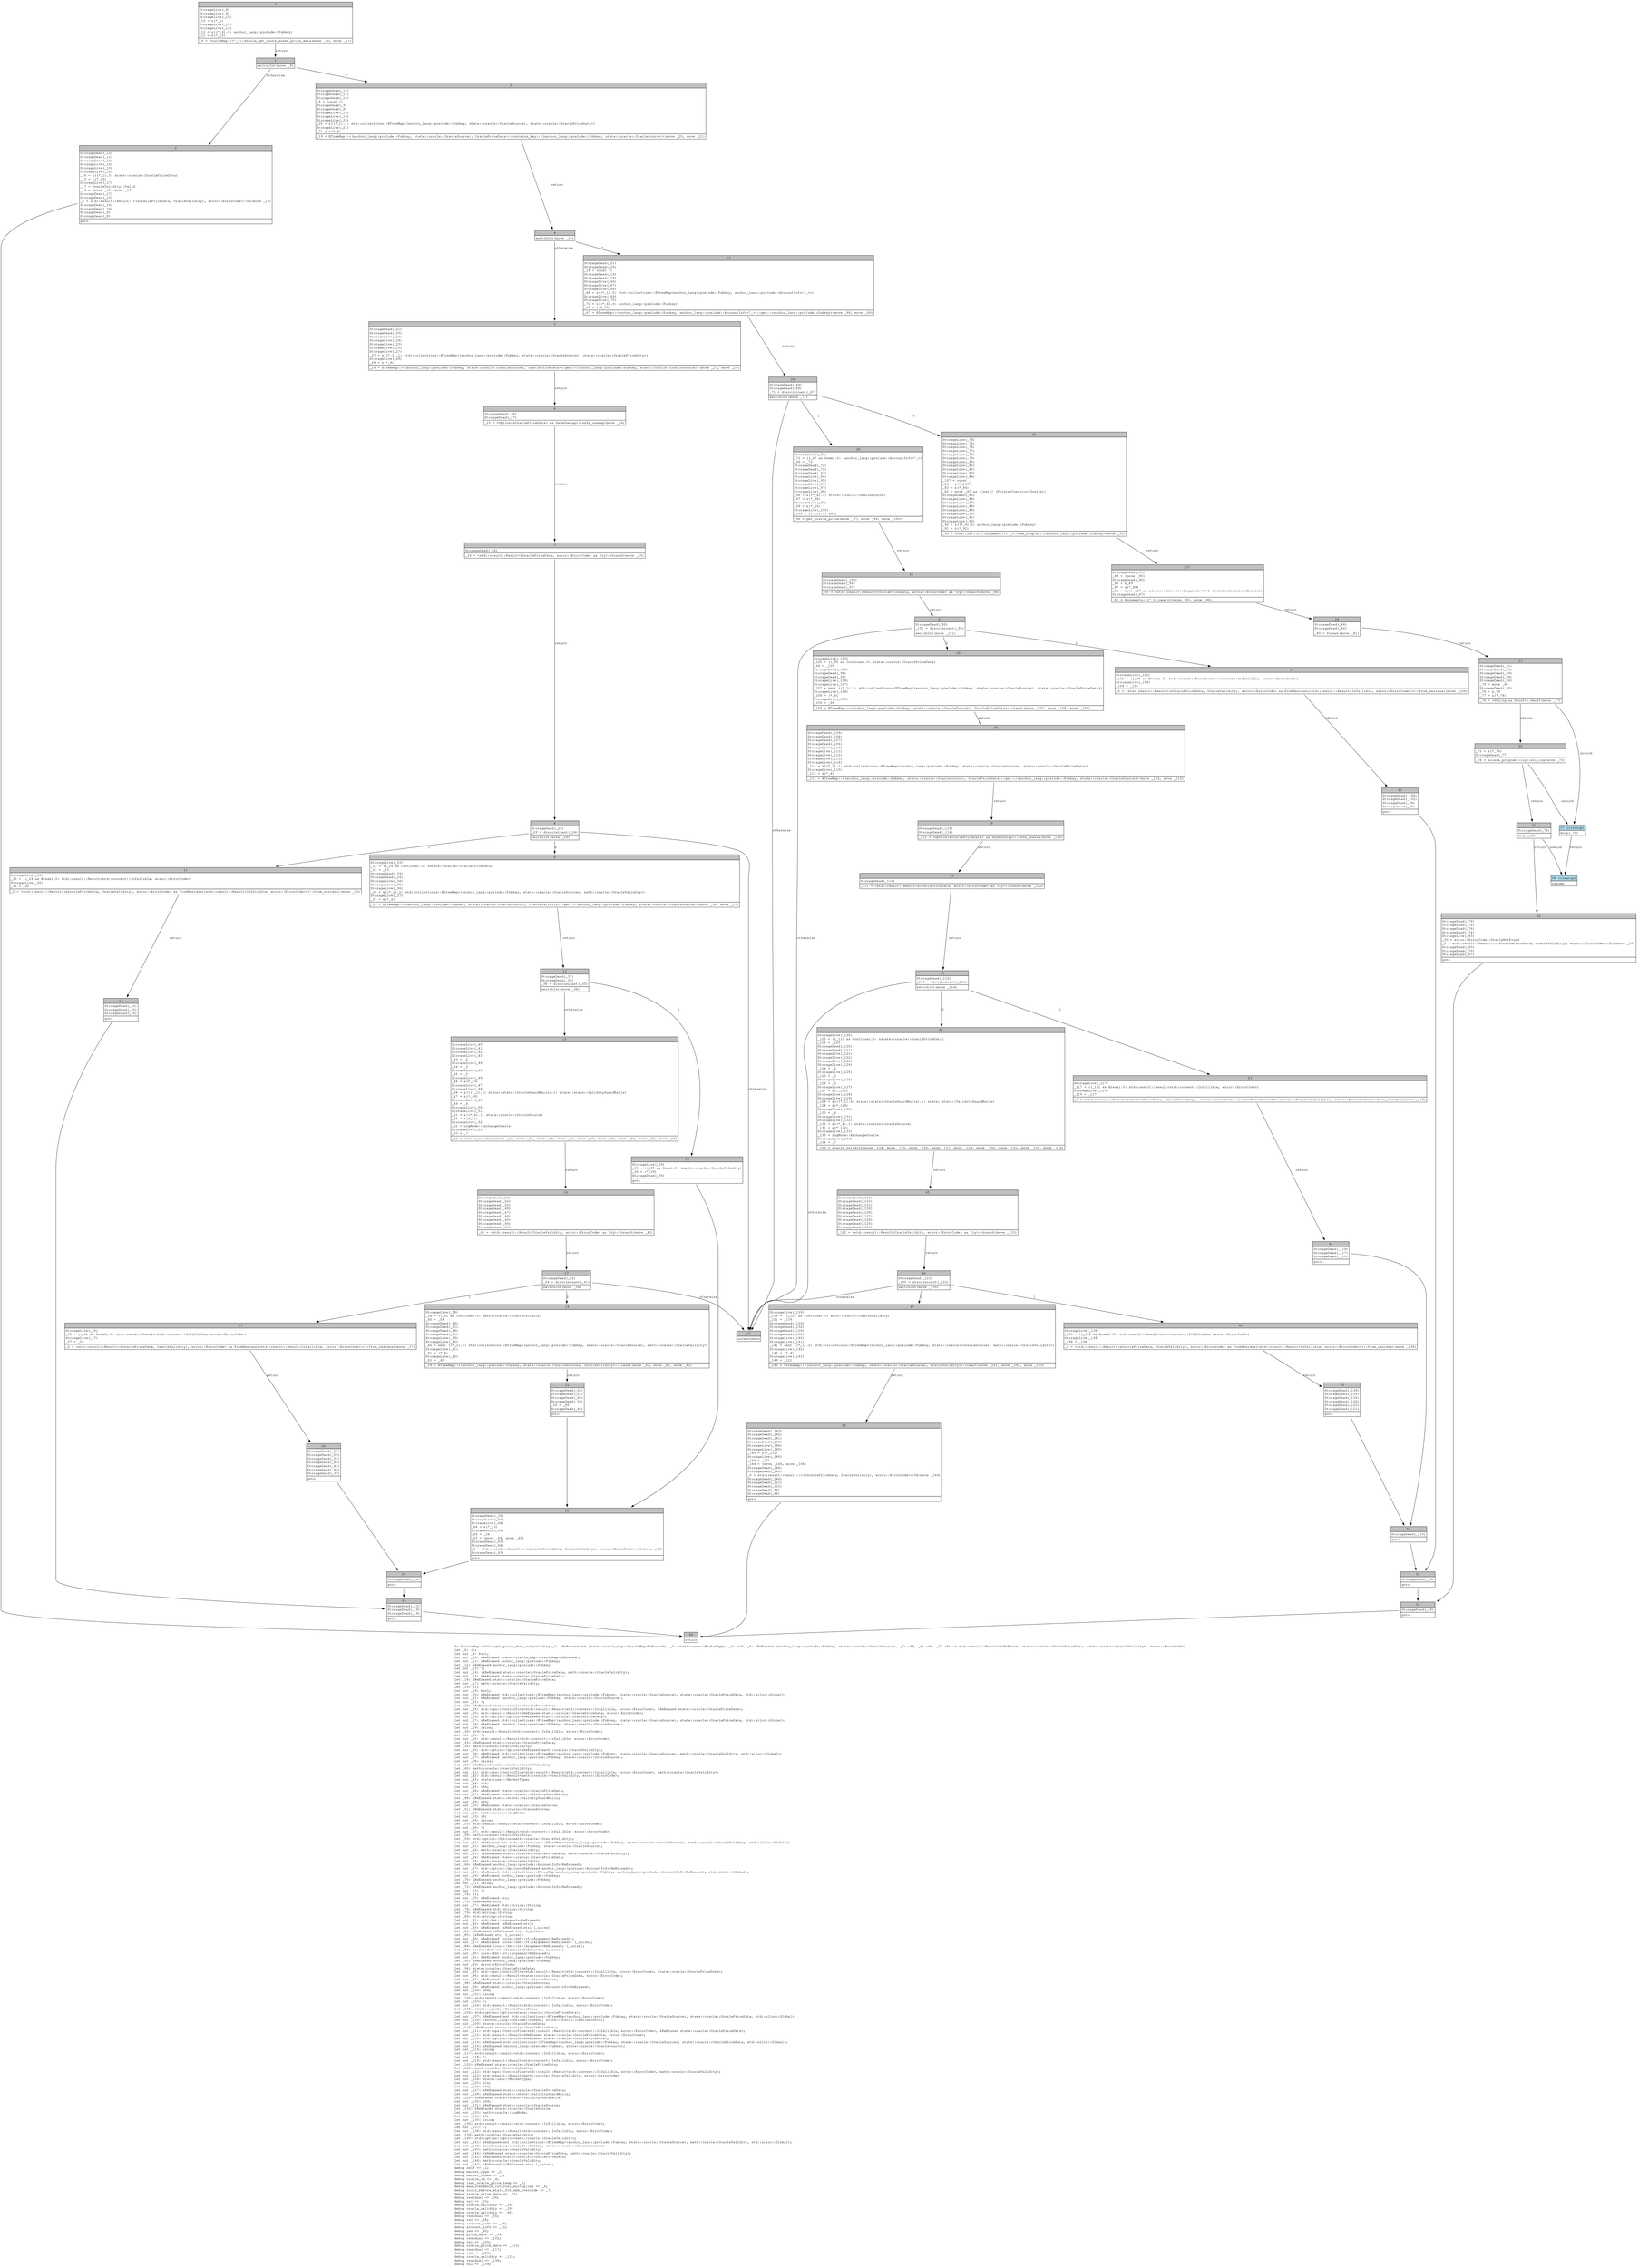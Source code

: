 digraph Mir_0_3599 {
    graph [fontname="Courier, monospace"];
    node [fontname="Courier, monospace"];
    edge [fontname="Courier, monospace"];
    label=<fn OracleMap::&lt;'a&gt;::get_price_data_and_validity(_1: &amp;ReErased mut state::oracle_map::OracleMap&lt;ReErased&gt;, _2: state::user::MarketType, _3: u16, _4: &amp;ReErased (anchor_lang::prelude::Pubkey, state::oracle::OracleSource), _5: i64, _6: u64, _7: i8) -&gt; std::result::Result&lt;(&amp;ReErased state::oracle::OraclePriceData, math::oracle::OracleValidity), error::ErrorCode&gt;<br align="left"/>let _8: ();<br align="left"/>let mut _9: bool;<br align="left"/>let mut _10: &amp;ReErased state::oracle_map::OracleMap&lt;ReErased&gt;;<br align="left"/>let mut _11: &amp;ReErased anchor_lang::prelude::Pubkey;<br align="left"/>let _12: &amp;ReErased anchor_lang::prelude::Pubkey;<br align="left"/>let mut _13: !;<br align="left"/>let mut _14: (&amp;ReErased state::oracle::OraclePriceData, math::oracle::OracleValidity);<br align="left"/>let mut _15: &amp;ReErased state::oracle::OraclePriceData;<br align="left"/>let _16: &amp;ReErased state::oracle::OraclePriceData;<br align="left"/>let mut _17: math::oracle::OracleValidity;<br align="left"/>let _18: ();<br align="left"/>let mut _19: bool;<br align="left"/>let mut _20: &amp;ReErased std::collections::BTreeMap&lt;(anchor_lang::prelude::Pubkey, state::oracle::OracleSource), state::oracle::OraclePriceData, std::alloc::Global&gt;;<br align="left"/>let mut _21: &amp;ReErased (anchor_lang::prelude::Pubkey, state::oracle::OracleSource);<br align="left"/>let mut _22: !;<br align="left"/>let _23: &amp;ReErased state::oracle::OraclePriceData;<br align="left"/>let mut _24: std::ops::ControlFlow&lt;std::result::Result&lt;std::convert::Infallible, error::ErrorCode&gt;, &amp;ReErased state::oracle::OraclePriceData&gt;;<br align="left"/>let mut _25: std::result::Result&lt;&amp;ReErased state::oracle::OraclePriceData, error::ErrorCode&gt;;<br align="left"/>let mut _26: std::option::Option&lt;&amp;ReErased state::oracle::OraclePriceData&gt;;<br align="left"/>let mut _27: &amp;ReErased std::collections::BTreeMap&lt;(anchor_lang::prelude::Pubkey, state::oracle::OracleSource), state::oracle::OraclePriceData, std::alloc::Global&gt;;<br align="left"/>let mut _28: &amp;ReErased (anchor_lang::prelude::Pubkey, state::oracle::OracleSource);<br align="left"/>let mut _29: isize;<br align="left"/>let _30: std::result::Result&lt;std::convert::Infallible, error::ErrorCode&gt;;<br align="left"/>let mut _31: !;<br align="left"/>let mut _32: std::result::Result&lt;std::convert::Infallible, error::ErrorCode&gt;;<br align="left"/>let _33: &amp;ReErased state::oracle::OraclePriceData;<br align="left"/>let _34: math::oracle::OracleValidity;<br align="left"/>let mut _35: std::option::Option&lt;&amp;ReErased math::oracle::OracleValidity&gt;;<br align="left"/>let mut _36: &amp;ReErased std::collections::BTreeMap&lt;(anchor_lang::prelude::Pubkey, state::oracle::OracleSource), math::oracle::OracleValidity, std::alloc::Global&gt;;<br align="left"/>let mut _37: &amp;ReErased (anchor_lang::prelude::Pubkey, state::oracle::OracleSource);<br align="left"/>let mut _38: isize;<br align="left"/>let _39: &amp;ReErased math::oracle::OracleValidity;<br align="left"/>let _40: math::oracle::OracleValidity;<br align="left"/>let mut _41: std::ops::ControlFlow&lt;std::result::Result&lt;std::convert::Infallible, error::ErrorCode&gt;, math::oracle::OracleValidity&gt;;<br align="left"/>let mut _42: std::result::Result&lt;math::oracle::OracleValidity, error::ErrorCode&gt;;<br align="left"/>let mut _43: state::user::MarketType;<br align="left"/>let mut _44: u16;<br align="left"/>let mut _45: i64;<br align="left"/>let mut _46: &amp;ReErased state::oracle::OraclePriceData;<br align="left"/>let mut _47: &amp;ReErased state::state::ValidityGuardRails;<br align="left"/>let _48: &amp;ReErased state::state::ValidityGuardRails;<br align="left"/>let mut _49: u64;<br align="left"/>let mut _50: &amp;ReErased state::oracle::OracleSource;<br align="left"/>let _51: &amp;ReErased state::oracle::OracleSource;<br align="left"/>let mut _52: math::oracle::LogMode;<br align="left"/>let mut _53: i8;<br align="left"/>let mut _54: isize;<br align="left"/>let _55: std::result::Result&lt;std::convert::Infallible, error::ErrorCode&gt;;<br align="left"/>let mut _56: !;<br align="left"/>let mut _57: std::result::Result&lt;std::convert::Infallible, error::ErrorCode&gt;;<br align="left"/>let _58: math::oracle::OracleValidity;<br align="left"/>let _59: std::option::Option&lt;math::oracle::OracleValidity&gt;;<br align="left"/>let mut _60: &amp;ReErased mut std::collections::BTreeMap&lt;(anchor_lang::prelude::Pubkey, state::oracle::OracleSource), math::oracle::OracleValidity, std::alloc::Global&gt;;<br align="left"/>let mut _61: (anchor_lang::prelude::Pubkey, state::oracle::OracleSource);<br align="left"/>let mut _62: math::oracle::OracleValidity;<br align="left"/>let mut _63: (&amp;ReErased state::oracle::OraclePriceData, math::oracle::OracleValidity);<br align="left"/>let mut _64: &amp;ReErased state::oracle::OraclePriceData;<br align="left"/>let mut _65: math::oracle::OracleValidity;<br align="left"/>let _66: &amp;ReErased anchor_lang::prelude::AccountInfo&lt;ReErased&gt;;<br align="left"/>let mut _67: std::option::Option&lt;&amp;ReErased anchor_lang::prelude::AccountInfo&lt;ReErased&gt;&gt;;<br align="left"/>let mut _68: &amp;ReErased std::collections::BTreeMap&lt;anchor_lang::prelude::Pubkey, anchor_lang::prelude::AccountInfo&lt;ReErased&gt;, std::alloc::Global&gt;;<br align="left"/>let mut _69: &amp;ReErased anchor_lang::prelude::Pubkey;<br align="left"/>let _70: &amp;ReErased anchor_lang::prelude::Pubkey;<br align="left"/>let mut _71: isize;<br align="left"/>let _72: &amp;ReErased anchor_lang::prelude::AccountInfo&lt;ReErased&gt;;<br align="left"/>let mut _73: !;<br align="left"/>let _74: ();<br align="left"/>let mut _75: &amp;ReErased str;<br align="left"/>let _76: &amp;ReErased str;<br align="left"/>let mut _77: &amp;ReErased std::string::String;<br align="left"/>let _78: &amp;ReErased std::string::String;<br align="left"/>let _79: std::string::String;<br align="left"/>let _80: std::string::String;<br align="left"/>let mut _81: std::fmt::Arguments&lt;ReErased&gt;;<br align="left"/>let mut _82: &amp;ReErased [&amp;ReErased str];<br align="left"/>let mut _83: &amp;ReErased [&amp;ReErased str; 1_usize];<br align="left"/>let _84: &amp;ReErased [&amp;ReErased str; 1_usize];<br align="left"/>let _85: [&amp;ReErased str; 1_usize];<br align="left"/>let mut _86: &amp;ReErased [core::fmt::rt::Argument&lt;ReErased&gt;];<br align="left"/>let mut _87: &amp;ReErased [core::fmt::rt::Argument&lt;ReErased&gt;; 1_usize];<br align="left"/>let _88: &amp;ReErased [core::fmt::rt::Argument&lt;ReErased&gt;; 1_usize];<br align="left"/>let _89: [core::fmt::rt::Argument&lt;ReErased&gt;; 1_usize];<br align="left"/>let mut _90: core::fmt::rt::Argument&lt;ReErased&gt;;<br align="left"/>let mut _91: &amp;ReErased anchor_lang::prelude::Pubkey;<br align="left"/>let _92: &amp;ReErased anchor_lang::prelude::Pubkey;<br align="left"/>let mut _93: error::ErrorCode;<br align="left"/>let _94: state::oracle::OraclePriceData;<br align="left"/>let mut _95: std::ops::ControlFlow&lt;std::result::Result&lt;std::convert::Infallible, error::ErrorCode&gt;, state::oracle::OraclePriceData&gt;;<br align="left"/>let mut _96: std::result::Result&lt;state::oracle::OraclePriceData, error::ErrorCode&gt;;<br align="left"/>let mut _97: &amp;ReErased state::oracle::OracleSource;<br align="left"/>let _98: &amp;ReErased state::oracle::OracleSource;<br align="left"/>let mut _99: &amp;ReErased anchor_lang::prelude::AccountInfo&lt;ReErased&gt;;<br align="left"/>let mut _100: u64;<br align="left"/>let mut _101: isize;<br align="left"/>let _102: std::result::Result&lt;std::convert::Infallible, error::ErrorCode&gt;;<br align="left"/>let mut _103: !;<br align="left"/>let mut _104: std::result::Result&lt;std::convert::Infallible, error::ErrorCode&gt;;<br align="left"/>let _105: state::oracle::OraclePriceData;<br align="left"/>let _106: std::option::Option&lt;state::oracle::OraclePriceData&gt;;<br align="left"/>let mut _107: &amp;ReErased mut std::collections::BTreeMap&lt;(anchor_lang::prelude::Pubkey, state::oracle::OracleSource), state::oracle::OraclePriceData, std::alloc::Global&gt;;<br align="left"/>let mut _108: (anchor_lang::prelude::Pubkey, state::oracle::OracleSource);<br align="left"/>let mut _109: state::oracle::OraclePriceData;<br align="left"/>let _110: &amp;ReErased state::oracle::OraclePriceData;<br align="left"/>let mut _111: std::ops::ControlFlow&lt;std::result::Result&lt;std::convert::Infallible, error::ErrorCode&gt;, &amp;ReErased state::oracle::OraclePriceData&gt;;<br align="left"/>let mut _112: std::result::Result&lt;&amp;ReErased state::oracle::OraclePriceData, error::ErrorCode&gt;;<br align="left"/>let mut _113: std::option::Option&lt;&amp;ReErased state::oracle::OraclePriceData&gt;;<br align="left"/>let mut _114: &amp;ReErased std::collections::BTreeMap&lt;(anchor_lang::prelude::Pubkey, state::oracle::OracleSource), state::oracle::OraclePriceData, std::alloc::Global&gt;;<br align="left"/>let mut _115: &amp;ReErased (anchor_lang::prelude::Pubkey, state::oracle::OracleSource);<br align="left"/>let mut _116: isize;<br align="left"/>let _117: std::result::Result&lt;std::convert::Infallible, error::ErrorCode&gt;;<br align="left"/>let mut _118: !;<br align="left"/>let mut _119: std::result::Result&lt;std::convert::Infallible, error::ErrorCode&gt;;<br align="left"/>let _120: &amp;ReErased state::oracle::OraclePriceData;<br align="left"/>let _121: math::oracle::OracleValidity;<br align="left"/>let mut _122: std::ops::ControlFlow&lt;std::result::Result&lt;std::convert::Infallible, error::ErrorCode&gt;, math::oracle::OracleValidity&gt;;<br align="left"/>let mut _123: std::result::Result&lt;math::oracle::OracleValidity, error::ErrorCode&gt;;<br align="left"/>let mut _124: state::user::MarketType;<br align="left"/>let mut _125: u16;<br align="left"/>let mut _126: i64;<br align="left"/>let mut _127: &amp;ReErased state::oracle::OraclePriceData;<br align="left"/>let mut _128: &amp;ReErased state::state::ValidityGuardRails;<br align="left"/>let _129: &amp;ReErased state::state::ValidityGuardRails;<br align="left"/>let mut _130: u64;<br align="left"/>let mut _131: &amp;ReErased state::oracle::OracleSource;<br align="left"/>let _132: &amp;ReErased state::oracle::OracleSource;<br align="left"/>let mut _133: math::oracle::LogMode;<br align="left"/>let mut _134: i8;<br align="left"/>let mut _135: isize;<br align="left"/>let _136: std::result::Result&lt;std::convert::Infallible, error::ErrorCode&gt;;<br align="left"/>let mut _137: !;<br align="left"/>let mut _138: std::result::Result&lt;std::convert::Infallible, error::ErrorCode&gt;;<br align="left"/>let _139: math::oracle::OracleValidity;<br align="left"/>let _140: std::option::Option&lt;math::oracle::OracleValidity&gt;;<br align="left"/>let mut _141: &amp;ReErased mut std::collections::BTreeMap&lt;(anchor_lang::prelude::Pubkey, state::oracle::OracleSource), math::oracle::OracleValidity, std::alloc::Global&gt;;<br align="left"/>let mut _142: (anchor_lang::prelude::Pubkey, state::oracle::OracleSource);<br align="left"/>let mut _143: math::oracle::OracleValidity;<br align="left"/>let mut _144: (&amp;ReErased state::oracle::OraclePriceData, math::oracle::OracleValidity);<br align="left"/>let mut _145: &amp;ReErased state::oracle::OraclePriceData;<br align="left"/>let mut _146: math::oracle::OracleValidity;<br align="left"/>let mut _147: &amp;ReErased [&amp;ReErased str; 1_usize];<br align="left"/>debug self =&gt; _1;<br align="left"/>debug market_type =&gt; _2;<br align="left"/>debug market_index =&gt; _3;<br align="left"/>debug oracle_id =&gt; _4;<br align="left"/>debug last_oracle_price_twap =&gt; _5;<br align="left"/>debug max_confidence_interval_multiplier =&gt; _6;<br align="left"/>debug slots_before_stale_for_amm_override =&gt; _7;<br align="left"/>debug oracle_price_data =&gt; _23;<br align="left"/>debug residual =&gt; _30;<br align="left"/>debug val =&gt; _33;<br align="left"/>debug oracle_validity =&gt; _34;<br align="left"/>debug oracle_validity =&gt; _39;<br align="left"/>debug oracle_validity =&gt; _40;<br align="left"/>debug residual =&gt; _55;<br align="left"/>debug val =&gt; _58;<br align="left"/>debug account_info =&gt; _66;<br align="left"/>debug account_info =&gt; _72;<br align="left"/>debug res =&gt; _80;<br align="left"/>debug price_data =&gt; _94;<br align="left"/>debug residual =&gt; _102;<br align="left"/>debug val =&gt; _105;<br align="left"/>debug oracle_price_data =&gt; _110;<br align="left"/>debug residual =&gt; _117;<br align="left"/>debug val =&gt; _120;<br align="left"/>debug oracle_validity =&gt; _121;<br align="left"/>debug residual =&gt; _136;<br align="left"/>debug val =&gt; _139;<br align="left"/>>;
    bb0__0_3599 [shape="none", label=<<table border="0" cellborder="1" cellspacing="0"><tr><td bgcolor="gray" align="center" colspan="1">0</td></tr><tr><td align="left" balign="left">StorageLive(_8)<br/>StorageLive(_9)<br/>StorageLive(_10)<br/>_10 = &amp;(*_1)<br/>StorageLive(_11)<br/>StorageLive(_12)<br/>_12 = &amp;((*_4).0: anchor_lang::prelude::Pubkey)<br/>_11 = &amp;(*_12)<br/></td></tr><tr><td align="left">_9 = OracleMap::&lt;'_&gt;::should_get_quote_asset_price_data(move _10, move _11)</td></tr></table>>];
    bb1__0_3599 [shape="none", label=<<table border="0" cellborder="1" cellspacing="0"><tr><td bgcolor="gray" align="center" colspan="1">1</td></tr><tr><td align="left">switchInt(move _9)</td></tr></table>>];
    bb2__0_3599 [shape="none", label=<<table border="0" cellborder="1" cellspacing="0"><tr><td bgcolor="gray" align="center" colspan="1">2</td></tr><tr><td align="left" balign="left">StorageDead(_12)<br/>StorageDead(_11)<br/>StorageDead(_10)<br/>StorageLive(_14)<br/>StorageLive(_15)<br/>StorageLive(_16)<br/>_16 = &amp;((*_1).5: state::oracle::OraclePriceData)<br/>_15 = &amp;(*_16)<br/>StorageLive(_17)<br/>_17 = OracleValidity::Valid<br/>_14 = (move _15, move _17)<br/>StorageDead(_17)<br/>StorageDead(_15)<br/>_0 = std::result::Result::&lt;(&amp;OraclePriceData, OracleValidity), error::ErrorCode&gt;::Ok(move _14)<br/>StorageDead(_14)<br/>StorageDead(_16)<br/>StorageDead(_9)<br/>StorageDead(_8)<br/></td></tr><tr><td align="left">goto</td></tr></table>>];
    bb3__0_3599 [shape="none", label=<<table border="0" cellborder="1" cellspacing="0"><tr><td bgcolor="gray" align="center" colspan="1">3</td></tr><tr><td align="left" balign="left">StorageDead(_12)<br/>StorageDead(_11)<br/>StorageDead(_10)<br/>_8 = const ()<br/>StorageDead(_9)<br/>StorageDead(_8)<br/>StorageLive(_18)<br/>StorageLive(_19)<br/>StorageLive(_20)<br/>_20 = &amp;((*_1).1: std::collections::BTreeMap&lt;(anchor_lang::prelude::Pubkey, state::oracle::OracleSource), state::oracle::OraclePriceData&gt;)<br/>StorageLive(_21)<br/>_21 = &amp;(*_4)<br/></td></tr><tr><td align="left">_19 = BTreeMap::&lt;(anchor_lang::prelude::Pubkey, state::oracle::OracleSource), OraclePriceData&gt;::contains_key::&lt;(anchor_lang::prelude::Pubkey, state::oracle::OracleSource)&gt;(move _20, move _21)</td></tr></table>>];
    bb4__0_3599 [shape="none", label=<<table border="0" cellborder="1" cellspacing="0"><tr><td bgcolor="gray" align="center" colspan="1">4</td></tr><tr><td align="left">switchInt(move _19)</td></tr></table>>];
    bb5__0_3599 [shape="none", label=<<table border="0" cellborder="1" cellspacing="0"><tr><td bgcolor="gray" align="center" colspan="1">5</td></tr><tr><td align="left" balign="left">StorageDead(_21)<br/>StorageDead(_20)<br/>StorageLive(_23)<br/>StorageLive(_24)<br/>StorageLive(_25)<br/>StorageLive(_26)<br/>StorageLive(_27)<br/>_27 = &amp;((*_1).1: std::collections::BTreeMap&lt;(anchor_lang::prelude::Pubkey, state::oracle::OracleSource), state::oracle::OraclePriceData&gt;)<br/>StorageLive(_28)<br/>_28 = &amp;(*_4)<br/></td></tr><tr><td align="left">_26 = BTreeMap::&lt;(anchor_lang::prelude::Pubkey, state::oracle::OracleSource), OraclePriceData&gt;::get::&lt;(anchor_lang::prelude::Pubkey, state::oracle::OracleSource)&gt;(move _27, move _28)</td></tr></table>>];
    bb6__0_3599 [shape="none", label=<<table border="0" cellborder="1" cellspacing="0"><tr><td bgcolor="gray" align="center" colspan="1">6</td></tr><tr><td align="left" balign="left">StorageDead(_28)<br/>StorageDead(_27)<br/></td></tr><tr><td align="left">_25 = &lt;Option&lt;&amp;OraclePriceData&gt; as SafeUnwrap&gt;::safe_unwrap(move _26)</td></tr></table>>];
    bb7__0_3599 [shape="none", label=<<table border="0" cellborder="1" cellspacing="0"><tr><td bgcolor="gray" align="center" colspan="1">7</td></tr><tr><td align="left" balign="left">StorageDead(_26)<br/></td></tr><tr><td align="left">_24 = &lt;std::result::Result&lt;&amp;OraclePriceData, error::ErrorCode&gt; as Try&gt;::branch(move _25)</td></tr></table>>];
    bb8__0_3599 [shape="none", label=<<table border="0" cellborder="1" cellspacing="0"><tr><td bgcolor="gray" align="center" colspan="1">8</td></tr><tr><td align="left" balign="left">StorageDead(_25)<br/>_29 = discriminant(_24)<br/></td></tr><tr><td align="left">switchInt(move _29)</td></tr></table>>];
    bb9__0_3599 [shape="none", label=<<table border="0" cellborder="1" cellspacing="0"><tr><td bgcolor="gray" align="center" colspan="1">9</td></tr><tr><td align="left" balign="left">StorageLive(_33)<br/>_33 = ((_24 as Continue).0: &amp;state::oracle::OraclePriceData)<br/>_23 = _33<br/>StorageDead(_33)<br/>StorageDead(_24)<br/>StorageLive(_34)<br/>StorageLive(_35)<br/>StorageLive(_36)<br/>_36 = &amp;((*_1).2: std::collections::BTreeMap&lt;(anchor_lang::prelude::Pubkey, state::oracle::OracleSource), math::oracle::OracleValidity&gt;)<br/>StorageLive(_37)<br/>_37 = &amp;(*_4)<br/></td></tr><tr><td align="left">_35 = BTreeMap::&lt;(anchor_lang::prelude::Pubkey, state::oracle::OracleSource), OracleValidity&gt;::get::&lt;(anchor_lang::prelude::Pubkey, state::oracle::OracleSource)&gt;(move _36, move _37)</td></tr></table>>];
    bb10__0_3599 [shape="none", label=<<table border="0" cellborder="1" cellspacing="0"><tr><td bgcolor="gray" align="center" colspan="1">10</td></tr><tr><td align="left">unreachable</td></tr></table>>];
    bb11__0_3599 [shape="none", label=<<table border="0" cellborder="1" cellspacing="0"><tr><td bgcolor="gray" align="center" colspan="1">11</td></tr><tr><td align="left" balign="left">StorageLive(_30)<br/>_30 = ((_24 as Break).0: std::result::Result&lt;std::convert::Infallible, error::ErrorCode&gt;)<br/>StorageLive(_32)<br/>_32 = _30<br/></td></tr><tr><td align="left">_0 = &lt;std::result::Result&lt;(&amp;OraclePriceData, OracleValidity), error::ErrorCode&gt; as FromResidual&lt;std::result::Result&lt;Infallible, error::ErrorCode&gt;&gt;&gt;::from_residual(move _32)</td></tr></table>>];
    bb12__0_3599 [shape="none", label=<<table border="0" cellborder="1" cellspacing="0"><tr><td bgcolor="gray" align="center" colspan="1">12</td></tr><tr><td align="left" balign="left">StorageDead(_32)<br/>StorageDead(_30)<br/>StorageDead(_24)<br/></td></tr><tr><td align="left">goto</td></tr></table>>];
    bb13__0_3599 [shape="none", label=<<table border="0" cellborder="1" cellspacing="0"><tr><td bgcolor="gray" align="center" colspan="1">13</td></tr><tr><td align="left" balign="left">StorageDead(_37)<br/>StorageDead(_36)<br/>_38 = discriminant(_35)<br/></td></tr><tr><td align="left">switchInt(move _38)</td></tr></table>>];
    bb14__0_3599 [shape="none", label=<<table border="0" cellborder="1" cellspacing="0"><tr><td bgcolor="gray" align="center" colspan="1">14</td></tr><tr><td align="left" balign="left">StorageLive(_39)<br/>_39 = ((_35 as Some).0: &amp;math::oracle::OracleValidity)<br/>_34 = (*_39)<br/>StorageDead(_39)<br/></td></tr><tr><td align="left">goto</td></tr></table>>];
    bb15__0_3599 [shape="none", label=<<table border="0" cellborder="1" cellspacing="0"><tr><td bgcolor="gray" align="center" colspan="1">15</td></tr><tr><td align="left" balign="left">StorageLive(_40)<br/>StorageLive(_41)<br/>StorageLive(_42)<br/>StorageLive(_43)<br/>_43 = _2<br/>StorageLive(_44)<br/>_44 = _3<br/>StorageLive(_45)<br/>_45 = _5<br/>StorageLive(_46)<br/>_46 = &amp;(*_23)<br/>StorageLive(_47)<br/>StorageLive(_48)<br/>_48 = &amp;(((*_1).4: state::state::OracleGuardRails).1: state::state::ValidityGuardRails)<br/>_47 = &amp;(*_48)<br/>StorageLive(_49)<br/>_49 = _6<br/>StorageLive(_50)<br/>StorageLive(_51)<br/>_51 = &amp;((*_4).1: state::oracle::OracleSource)<br/>_50 = &amp;(*_51)<br/>StorageLive(_52)<br/>_52 = LogMode::ExchangeOracle<br/>StorageLive(_53)<br/>_53 = _7<br/></td></tr><tr><td align="left">_42 = oracle_validity(move _43, move _44, move _45, move _46, move _47, move _49, move _50, move _52, move _53)</td></tr></table>>];
    bb16__0_3599 [shape="none", label=<<table border="0" cellborder="1" cellspacing="0"><tr><td bgcolor="gray" align="center" colspan="1">16</td></tr><tr><td align="left" balign="left">StorageDead(_53)<br/>StorageDead(_52)<br/>StorageDead(_50)<br/>StorageDead(_49)<br/>StorageDead(_47)<br/>StorageDead(_46)<br/>StorageDead(_45)<br/>StorageDead(_44)<br/>StorageDead(_43)<br/></td></tr><tr><td align="left">_41 = &lt;std::result::Result&lt;OracleValidity, error::ErrorCode&gt; as Try&gt;::branch(move _42)</td></tr></table>>];
    bb17__0_3599 [shape="none", label=<<table border="0" cellborder="1" cellspacing="0"><tr><td bgcolor="gray" align="center" colspan="1">17</td></tr><tr><td align="left" balign="left">StorageDead(_42)<br/>_54 = discriminant(_41)<br/></td></tr><tr><td align="left">switchInt(move _54)</td></tr></table>>];
    bb18__0_3599 [shape="none", label=<<table border="0" cellborder="1" cellspacing="0"><tr><td bgcolor="gray" align="center" colspan="1">18</td></tr><tr><td align="left" balign="left">StorageLive(_58)<br/>_58 = ((_41 as Continue).0: math::oracle::OracleValidity)<br/>_40 = _58<br/>StorageDead(_58)<br/>StorageDead(_51)<br/>StorageDead(_48)<br/>StorageDead(_41)<br/>StorageLive(_59)<br/>StorageLive(_60)<br/>_60 = &amp;mut ((*_1).2: std::collections::BTreeMap&lt;(anchor_lang::prelude::Pubkey, state::oracle::OracleSource), math::oracle::OracleValidity&gt;)<br/>StorageLive(_61)<br/>_61 = (*_4)<br/>StorageLive(_62)<br/>_62 = _40<br/></td></tr><tr><td align="left">_59 = BTreeMap::&lt;(anchor_lang::prelude::Pubkey, state::oracle::OracleSource), OracleValidity&gt;::insert(move _60, move _61, move _62)</td></tr></table>>];
    bb19__0_3599 [shape="none", label=<<table border="0" cellborder="1" cellspacing="0"><tr><td bgcolor="gray" align="center" colspan="1">19</td></tr><tr><td align="left" balign="left">StorageLive(_55)<br/>_55 = ((_41 as Break).0: std::result::Result&lt;std::convert::Infallible, error::ErrorCode&gt;)<br/>StorageLive(_57)<br/>_57 = _55<br/></td></tr><tr><td align="left">_0 = &lt;std::result::Result&lt;(&amp;OraclePriceData, OracleValidity), error::ErrorCode&gt; as FromResidual&lt;std::result::Result&lt;Infallible, error::ErrorCode&gt;&gt;&gt;::from_residual(move _57)</td></tr></table>>];
    bb20__0_3599 [shape="none", label=<<table border="0" cellborder="1" cellspacing="0"><tr><td bgcolor="gray" align="center" colspan="1">20</td></tr><tr><td align="left" balign="left">StorageDead(_57)<br/>StorageDead(_55)<br/>StorageDead(_51)<br/>StorageDead(_48)<br/>StorageDead(_41)<br/>StorageDead(_40)<br/>StorageDead(_35)<br/></td></tr><tr><td align="left">goto</td></tr></table>>];
    bb21__0_3599 [shape="none", label=<<table border="0" cellborder="1" cellspacing="0"><tr><td bgcolor="gray" align="center" colspan="1">21</td></tr><tr><td align="left" balign="left">StorageDead(_62)<br/>StorageDead(_61)<br/>StorageDead(_60)<br/>StorageDead(_59)<br/>_34 = _40<br/>StorageDead(_40)<br/></td></tr><tr><td align="left">goto</td></tr></table>>];
    bb22__0_3599 [shape="none", label=<<table border="0" cellborder="1" cellspacing="0"><tr><td bgcolor="gray" align="center" colspan="1">22</td></tr><tr><td align="left" balign="left">StorageDead(_35)<br/>StorageLive(_63)<br/>StorageLive(_64)<br/>_64 = &amp;(*_23)<br/>StorageLive(_65)<br/>_65 = _34<br/>_63 = (move _64, move _65)<br/>StorageDead(_65)<br/>StorageDead(_64)<br/>_0 = std::result::Result::&lt;(&amp;OraclePriceData, OracleValidity), error::ErrorCode&gt;::Ok(move _63)<br/>StorageDead(_63)<br/></td></tr><tr><td align="left">goto</td></tr></table>>];
    bb23__0_3599 [shape="none", label=<<table border="0" cellborder="1" cellspacing="0"><tr><td bgcolor="gray" align="center" colspan="1">23</td></tr><tr><td align="left" balign="left">StorageDead(_21)<br/>StorageDead(_20)<br/>_18 = const ()<br/>StorageDead(_19)<br/>StorageDead(_18)<br/>StorageLive(_66)<br/>StorageLive(_67)<br/>StorageLive(_68)<br/>_68 = &amp;((*_1).0: std::collections::BTreeMap&lt;anchor_lang::prelude::Pubkey, anchor_lang::prelude::AccountInfo&lt;'_&gt;&gt;)<br/>StorageLive(_69)<br/>StorageLive(_70)<br/>_70 = &amp;((*_4).0: anchor_lang::prelude::Pubkey)<br/>_69 = &amp;(*_70)<br/></td></tr><tr><td align="left">_67 = BTreeMap::&lt;anchor_lang::prelude::Pubkey, anchor_lang::prelude::AccountInfo&lt;'_&gt;&gt;::get::&lt;anchor_lang::prelude::Pubkey&gt;(move _68, move _69)</td></tr></table>>];
    bb24__0_3599 [shape="none", label=<<table border="0" cellborder="1" cellspacing="0"><tr><td bgcolor="gray" align="center" colspan="1">24</td></tr><tr><td align="left" balign="left">StorageDead(_69)<br/>StorageDead(_68)<br/>_71 = discriminant(_67)<br/></td></tr><tr><td align="left">switchInt(move _71)</td></tr></table>>];
    bb25__0_3599 [shape="none", label=<<table border="0" cellborder="1" cellspacing="0"><tr><td bgcolor="gray" align="center" colspan="1">25</td></tr><tr><td align="left" balign="left">StorageLive(_74)<br/>StorageLive(_75)<br/>StorageLive(_76)<br/>StorageLive(_77)<br/>StorageLive(_78)<br/>StorageLive(_79)<br/>StorageLive(_80)<br/>StorageLive(_81)<br/>StorageLive(_82)<br/>StorageLive(_83)<br/>StorageLive(_84)<br/>_147 = const _<br/>_84 = &amp;(*_147)<br/>_83 = &amp;(*_84)<br/>_82 = move _83 as &amp;[&amp;str] (PointerCoercion(Unsize))<br/>StorageDead(_83)<br/>StorageLive(_86)<br/>StorageLive(_87)<br/>StorageLive(_88)<br/>StorageLive(_89)<br/>StorageLive(_90)<br/>StorageLive(_91)<br/>StorageLive(_92)<br/>_92 = &amp;((*_4).0: anchor_lang::prelude::Pubkey)<br/>_91 = &amp;(*_92)<br/></td></tr><tr><td align="left">_90 = core::fmt::rt::Argument::&lt;'_&gt;::new_display::&lt;anchor_lang::prelude::Pubkey&gt;(move _91)</td></tr></table>>];
    bb26__0_3599 [shape="none", label=<<table border="0" cellborder="1" cellspacing="0"><tr><td bgcolor="gray" align="center" colspan="1">26</td></tr><tr><td align="left" balign="left">StorageLive(_72)<br/>_72 = ((_67 as Some).0: &amp;anchor_lang::prelude::AccountInfo&lt;'_&gt;)<br/>_66 = _72<br/>StorageDead(_72)<br/>StorageDead(_70)<br/>StorageDead(_67)<br/>StorageLive(_94)<br/>StorageLive(_95)<br/>StorageLive(_96)<br/>StorageLive(_97)<br/>StorageLive(_98)<br/>_98 = &amp;((*_4).1: state::oracle::OracleSource)<br/>_97 = &amp;(*_98)<br/>StorageLive(_99)<br/>_99 = &amp;(*_66)<br/>StorageLive(_100)<br/>_100 = ((*_1).3: u64)<br/></td></tr><tr><td align="left">_96 = get_oracle_price(move _97, move _99, move _100)</td></tr></table>>];
    bb27__0_3599 [shape="none", label=<<table border="0" cellborder="1" cellspacing="0"><tr><td bgcolor="gray" align="center" colspan="1">27</td></tr><tr><td align="left" balign="left">StorageDead(_91)<br/>_89 = [move _90]<br/>StorageDead(_90)<br/>_88 = &amp;_89<br/>_87 = &amp;(*_88)<br/>_86 = move _87 as &amp;[core::fmt::rt::Argument&lt;'_&gt;] (PointerCoercion(Unsize))<br/>StorageDead(_87)<br/></td></tr><tr><td align="left">_81 = Arguments::&lt;'_&gt;::new_v1(move _82, move _86)</td></tr></table>>];
    bb28__0_3599 [shape="none", label=<<table border="0" cellborder="1" cellspacing="0"><tr><td bgcolor="gray" align="center" colspan="1">28</td></tr><tr><td align="left" balign="left">StorageDead(_86)<br/>StorageDead(_82)<br/></td></tr><tr><td align="left">_80 = format(move _81)</td></tr></table>>];
    bb29__0_3599 [shape="none", label=<<table border="0" cellborder="1" cellspacing="0"><tr><td bgcolor="gray" align="center" colspan="1">29</td></tr><tr><td align="left" balign="left">StorageDead(_81)<br/>StorageDead(_92)<br/>StorageDead(_89)<br/>StorageDead(_88)<br/>StorageDead(_84)<br/>_79 = move _80<br/>StorageDead(_80)<br/>_78 = &amp;_79<br/>_77 = &amp;(*_78)<br/></td></tr><tr><td align="left">_76 = &lt;String as Deref&gt;::deref(move _77)</td></tr></table>>];
    bb30__0_3599 [shape="none", label=<<table border="0" cellborder="1" cellspacing="0"><tr><td bgcolor="gray" align="center" colspan="1">30</td></tr><tr><td align="left" balign="left">_75 = &amp;(*_76)<br/>StorageDead(_77)<br/></td></tr><tr><td align="left">_74 = solana_program::log::sol_log(move _75)</td></tr></table>>];
    bb31__0_3599 [shape="none", label=<<table border="0" cellborder="1" cellspacing="0"><tr><td bgcolor="gray" align="center" colspan="1">31</td></tr><tr><td align="left" balign="left">StorageDead(_75)<br/></td></tr><tr><td align="left">drop(_79)</td></tr></table>>];
    bb32__0_3599 [shape="none", label=<<table border="0" cellborder="1" cellspacing="0"><tr><td bgcolor="gray" align="center" colspan="1">32</td></tr><tr><td align="left" balign="left">StorageDead(_79)<br/>StorageDead(_78)<br/>StorageDead(_76)<br/>StorageDead(_74)<br/>StorageLive(_93)<br/>_93 = error::ErrorCode::OracleNotFound<br/>_0 = std::result::Result::&lt;(&amp;OraclePriceData, OracleValidity), error::ErrorCode&gt;::Err(move _93)<br/>StorageDead(_93)<br/>StorageDead(_70)<br/>StorageDead(_67)<br/></td></tr><tr><td align="left">goto</td></tr></table>>];
    bb33__0_3599 [shape="none", label=<<table border="0" cellborder="1" cellspacing="0"><tr><td bgcolor="gray" align="center" colspan="1">33</td></tr><tr><td align="left" balign="left">StorageDead(_100)<br/>StorageDead(_99)<br/>StorageDead(_97)<br/></td></tr><tr><td align="left">_95 = &lt;std::result::Result&lt;OraclePriceData, error::ErrorCode&gt; as Try&gt;::branch(move _96)</td></tr></table>>];
    bb34__0_3599 [shape="none", label=<<table border="0" cellborder="1" cellspacing="0"><tr><td bgcolor="gray" align="center" colspan="1">34</td></tr><tr><td align="left" balign="left">StorageDead(_96)<br/>_101 = discriminant(_95)<br/></td></tr><tr><td align="left">switchInt(move _101)</td></tr></table>>];
    bb35__0_3599 [shape="none", label=<<table border="0" cellborder="1" cellspacing="0"><tr><td bgcolor="gray" align="center" colspan="1">35</td></tr><tr><td align="left" balign="left">StorageLive(_105)<br/>_105 = ((_95 as Continue).0: state::oracle::OraclePriceData)<br/>_94 = _105<br/>StorageDead(_105)<br/>StorageDead(_98)<br/>StorageDead(_95)<br/>StorageLive(_106)<br/>StorageLive(_107)<br/>_107 = &amp;mut ((*_1).1: std::collections::BTreeMap&lt;(anchor_lang::prelude::Pubkey, state::oracle::OracleSource), state::oracle::OraclePriceData&gt;)<br/>StorageLive(_108)<br/>_108 = (*_4)<br/>StorageLive(_109)<br/>_109 = _94<br/></td></tr><tr><td align="left">_106 = BTreeMap::&lt;(anchor_lang::prelude::Pubkey, state::oracle::OracleSource), OraclePriceData&gt;::insert(move _107, move _108, move _109)</td></tr></table>>];
    bb36__0_3599 [shape="none", label=<<table border="0" cellborder="1" cellspacing="0"><tr><td bgcolor="gray" align="center" colspan="1">36</td></tr><tr><td align="left" balign="left">StorageLive(_102)<br/>_102 = ((_95 as Break).0: std::result::Result&lt;std::convert::Infallible, error::ErrorCode&gt;)<br/>StorageLive(_104)<br/>_104 = _102<br/></td></tr><tr><td align="left">_0 = &lt;std::result::Result&lt;(&amp;OraclePriceData, OracleValidity), error::ErrorCode&gt; as FromResidual&lt;std::result::Result&lt;Infallible, error::ErrorCode&gt;&gt;&gt;::from_residual(move _104)</td></tr></table>>];
    bb37__0_3599 [shape="none", label=<<table border="0" cellborder="1" cellspacing="0"><tr><td bgcolor="gray" align="center" colspan="1">37</td></tr><tr><td align="left" balign="left">StorageDead(_104)<br/>StorageDead(_102)<br/>StorageDead(_98)<br/>StorageDead(_95)<br/></td></tr><tr><td align="left">goto</td></tr></table>>];
    bb38__0_3599 [shape="none", label=<<table border="0" cellborder="1" cellspacing="0"><tr><td bgcolor="gray" align="center" colspan="1">38</td></tr><tr><td align="left" balign="left">StorageDead(_109)<br/>StorageDead(_108)<br/>StorageDead(_107)<br/>StorageDead(_106)<br/>StorageLive(_110)<br/>StorageLive(_111)<br/>StorageLive(_112)<br/>StorageLive(_113)<br/>StorageLive(_114)<br/>_114 = &amp;((*_1).1: std::collections::BTreeMap&lt;(anchor_lang::prelude::Pubkey, state::oracle::OracleSource), state::oracle::OraclePriceData&gt;)<br/>StorageLive(_115)<br/>_115 = &amp;(*_4)<br/></td></tr><tr><td align="left">_113 = BTreeMap::&lt;(anchor_lang::prelude::Pubkey, state::oracle::OracleSource), OraclePriceData&gt;::get::&lt;(anchor_lang::prelude::Pubkey, state::oracle::OracleSource)&gt;(move _114, move _115)</td></tr></table>>];
    bb39__0_3599 [shape="none", label=<<table border="0" cellborder="1" cellspacing="0"><tr><td bgcolor="gray" align="center" colspan="1">39</td></tr><tr><td align="left" balign="left">StorageDead(_115)<br/>StorageDead(_114)<br/></td></tr><tr><td align="left">_112 = &lt;Option&lt;&amp;OraclePriceData&gt; as SafeUnwrap&gt;::safe_unwrap(move _113)</td></tr></table>>];
    bb40__0_3599 [shape="none", label=<<table border="0" cellborder="1" cellspacing="0"><tr><td bgcolor="gray" align="center" colspan="1">40</td></tr><tr><td align="left" balign="left">StorageDead(_113)<br/></td></tr><tr><td align="left">_111 = &lt;std::result::Result&lt;&amp;OraclePriceData, error::ErrorCode&gt; as Try&gt;::branch(move _112)</td></tr></table>>];
    bb41__0_3599 [shape="none", label=<<table border="0" cellborder="1" cellspacing="0"><tr><td bgcolor="gray" align="center" colspan="1">41</td></tr><tr><td align="left" balign="left">StorageDead(_112)<br/>_116 = discriminant(_111)<br/></td></tr><tr><td align="left">switchInt(move _116)</td></tr></table>>];
    bb42__0_3599 [shape="none", label=<<table border="0" cellborder="1" cellspacing="0"><tr><td bgcolor="gray" align="center" colspan="1">42</td></tr><tr><td align="left" balign="left">StorageLive(_120)<br/>_120 = ((_111 as Continue).0: &amp;state::oracle::OraclePriceData)<br/>_110 = _120<br/>StorageDead(_120)<br/>StorageDead(_111)<br/>StorageLive(_121)<br/>StorageLive(_122)<br/>StorageLive(_123)<br/>StorageLive(_124)<br/>_124 = _2<br/>StorageLive(_125)<br/>_125 = _3<br/>StorageLive(_126)<br/>_126 = _5<br/>StorageLive(_127)<br/>_127 = &amp;(*_110)<br/>StorageLive(_128)<br/>StorageLive(_129)<br/>_129 = &amp;(((*_1).4: state::state::OracleGuardRails).1: state::state::ValidityGuardRails)<br/>_128 = &amp;(*_129)<br/>StorageLive(_130)<br/>_130 = _6<br/>StorageLive(_131)<br/>StorageLive(_132)<br/>_132 = &amp;((*_4).1: state::oracle::OracleSource)<br/>_131 = &amp;(*_132)<br/>StorageLive(_133)<br/>_133 = LogMode::ExchangeOracle<br/>StorageLive(_134)<br/>_134 = _7<br/></td></tr><tr><td align="left">_123 = oracle_validity(move _124, move _125, move _126, move _127, move _128, move _130, move _131, move _133, move _134)</td></tr></table>>];
    bb43__0_3599 [shape="none", label=<<table border="0" cellborder="1" cellspacing="0"><tr><td bgcolor="gray" align="center" colspan="1">43</td></tr><tr><td align="left" balign="left">StorageLive(_117)<br/>_117 = ((_111 as Break).0: std::result::Result&lt;std::convert::Infallible, error::ErrorCode&gt;)<br/>StorageLive(_119)<br/>_119 = _117<br/></td></tr><tr><td align="left">_0 = &lt;std::result::Result&lt;(&amp;OraclePriceData, OracleValidity), error::ErrorCode&gt; as FromResidual&lt;std::result::Result&lt;Infallible, error::ErrorCode&gt;&gt;&gt;::from_residual(move _119)</td></tr></table>>];
    bb44__0_3599 [shape="none", label=<<table border="0" cellborder="1" cellspacing="0"><tr><td bgcolor="gray" align="center" colspan="1">44</td></tr><tr><td align="left" balign="left">StorageDead(_119)<br/>StorageDead(_117)<br/>StorageDead(_111)<br/></td></tr><tr><td align="left">goto</td></tr></table>>];
    bb45__0_3599 [shape="none", label=<<table border="0" cellborder="1" cellspacing="0"><tr><td bgcolor="gray" align="center" colspan="1">45</td></tr><tr><td align="left" balign="left">StorageDead(_134)<br/>StorageDead(_133)<br/>StorageDead(_131)<br/>StorageDead(_130)<br/>StorageDead(_128)<br/>StorageDead(_127)<br/>StorageDead(_126)<br/>StorageDead(_125)<br/>StorageDead(_124)<br/></td></tr><tr><td align="left">_122 = &lt;std::result::Result&lt;OracleValidity, error::ErrorCode&gt; as Try&gt;::branch(move _123)</td></tr></table>>];
    bb46__0_3599 [shape="none", label=<<table border="0" cellborder="1" cellspacing="0"><tr><td bgcolor="gray" align="center" colspan="1">46</td></tr><tr><td align="left" balign="left">StorageDead(_123)<br/>_135 = discriminant(_122)<br/></td></tr><tr><td align="left">switchInt(move _135)</td></tr></table>>];
    bb47__0_3599 [shape="none", label=<<table border="0" cellborder="1" cellspacing="0"><tr><td bgcolor="gray" align="center" colspan="1">47</td></tr><tr><td align="left" balign="left">StorageLive(_139)<br/>_139 = ((_122 as Continue).0: math::oracle::OracleValidity)<br/>_121 = _139<br/>StorageDead(_139)<br/>StorageDead(_132)<br/>StorageDead(_129)<br/>StorageDead(_122)<br/>StorageLive(_140)<br/>StorageLive(_141)<br/>_141 = &amp;mut ((*_1).2: std::collections::BTreeMap&lt;(anchor_lang::prelude::Pubkey, state::oracle::OracleSource), math::oracle::OracleValidity&gt;)<br/>StorageLive(_142)<br/>_142 = (*_4)<br/>StorageLive(_143)<br/>_143 = _121<br/></td></tr><tr><td align="left">_140 = BTreeMap::&lt;(anchor_lang::prelude::Pubkey, state::oracle::OracleSource), OracleValidity&gt;::insert(move _141, move _142, move _143)</td></tr></table>>];
    bb48__0_3599 [shape="none", label=<<table border="0" cellborder="1" cellspacing="0"><tr><td bgcolor="gray" align="center" colspan="1">48</td></tr><tr><td align="left" balign="left">StorageLive(_136)<br/>_136 = ((_122 as Break).0: std::result::Result&lt;std::convert::Infallible, error::ErrorCode&gt;)<br/>StorageLive(_138)<br/>_138 = _136<br/></td></tr><tr><td align="left">_0 = &lt;std::result::Result&lt;(&amp;OraclePriceData, OracleValidity), error::ErrorCode&gt; as FromResidual&lt;std::result::Result&lt;Infallible, error::ErrorCode&gt;&gt;&gt;::from_residual(move _138)</td></tr></table>>];
    bb49__0_3599 [shape="none", label=<<table border="0" cellborder="1" cellspacing="0"><tr><td bgcolor="gray" align="center" colspan="1">49</td></tr><tr><td align="left" balign="left">StorageDead(_138)<br/>StorageDead(_136)<br/>StorageDead(_132)<br/>StorageDead(_129)<br/>StorageDead(_122)<br/>StorageDead(_121)<br/></td></tr><tr><td align="left">goto</td></tr></table>>];
    bb50__0_3599 [shape="none", label=<<table border="0" cellborder="1" cellspacing="0"><tr><td bgcolor="gray" align="center" colspan="1">50</td></tr><tr><td align="left" balign="left">StorageDead(_143)<br/>StorageDead(_142)<br/>StorageDead(_141)<br/>StorageDead(_140)<br/>StorageLive(_144)<br/>StorageLive(_145)<br/>_145 = &amp;(*_110)<br/>StorageLive(_146)<br/>_146 = _121<br/>_144 = (move _145, move _146)<br/>StorageDead(_146)<br/>StorageDead(_145)<br/>_0 = std::result::Result::&lt;(&amp;OraclePriceData, OracleValidity), error::ErrorCode&gt;::Ok(move _144)<br/>StorageDead(_144)<br/>StorageDead(_121)<br/>StorageDead(_110)<br/>StorageDead(_94)<br/>StorageDead(_66)<br/></td></tr><tr><td align="left">goto</td></tr></table>>];
    bb51__0_3599 [shape="none", label=<<table border="0" cellborder="1" cellspacing="0"><tr><td bgcolor="gray" align="center" colspan="1">51</td></tr><tr><td align="left" balign="left">StorageDead(_110)<br/></td></tr><tr><td align="left">goto</td></tr></table>>];
    bb52__0_3599 [shape="none", label=<<table border="0" cellborder="1" cellspacing="0"><tr><td bgcolor="gray" align="center" colspan="1">52</td></tr><tr><td align="left" balign="left">StorageDead(_94)<br/></td></tr><tr><td align="left">goto</td></tr></table>>];
    bb53__0_3599 [shape="none", label=<<table border="0" cellborder="1" cellspacing="0"><tr><td bgcolor="gray" align="center" colspan="1">53</td></tr><tr><td align="left" balign="left">StorageDead(_66)<br/></td></tr><tr><td align="left">goto</td></tr></table>>];
    bb54__0_3599 [shape="none", label=<<table border="0" cellborder="1" cellspacing="0"><tr><td bgcolor="gray" align="center" colspan="1">54</td></tr><tr><td align="left" balign="left">StorageDead(_34)<br/></td></tr><tr><td align="left">goto</td></tr></table>>];
    bb55__0_3599 [shape="none", label=<<table border="0" cellborder="1" cellspacing="0"><tr><td bgcolor="gray" align="center" colspan="1">55</td></tr><tr><td align="left" balign="left">StorageDead(_23)<br/>StorageDead(_19)<br/>StorageDead(_18)<br/></td></tr><tr><td align="left">goto</td></tr></table>>];
    bb56__0_3599 [shape="none", label=<<table border="0" cellborder="1" cellspacing="0"><tr><td bgcolor="gray" align="center" colspan="1">56</td></tr><tr><td align="left">return</td></tr></table>>];
    bb57__0_3599 [shape="none", label=<<table border="0" cellborder="1" cellspacing="0"><tr><td bgcolor="lightblue" align="center" colspan="1">57 (cleanup)</td></tr><tr><td align="left">drop(_79)</td></tr></table>>];
    bb58__0_3599 [shape="none", label=<<table border="0" cellborder="1" cellspacing="0"><tr><td bgcolor="lightblue" align="center" colspan="1">58 (cleanup)</td></tr><tr><td align="left">resume</td></tr></table>>];
    bb0__0_3599 -> bb1__0_3599 [label="return"];
    bb1__0_3599 -> bb3__0_3599 [label="0"];
    bb1__0_3599 -> bb2__0_3599 [label="otherwise"];
    bb2__0_3599 -> bb56__0_3599 [label=""];
    bb3__0_3599 -> bb4__0_3599 [label="return"];
    bb4__0_3599 -> bb23__0_3599 [label="0"];
    bb4__0_3599 -> bb5__0_3599 [label="otherwise"];
    bb5__0_3599 -> bb6__0_3599 [label="return"];
    bb6__0_3599 -> bb7__0_3599 [label="return"];
    bb7__0_3599 -> bb8__0_3599 [label="return"];
    bb8__0_3599 -> bb9__0_3599 [label="0"];
    bb8__0_3599 -> bb11__0_3599 [label="1"];
    bb8__0_3599 -> bb10__0_3599 [label="otherwise"];
    bb9__0_3599 -> bb13__0_3599 [label="return"];
    bb11__0_3599 -> bb12__0_3599 [label="return"];
    bb12__0_3599 -> bb55__0_3599 [label=""];
    bb13__0_3599 -> bb14__0_3599 [label="1"];
    bb13__0_3599 -> bb15__0_3599 [label="otherwise"];
    bb14__0_3599 -> bb22__0_3599 [label=""];
    bb15__0_3599 -> bb16__0_3599 [label="return"];
    bb16__0_3599 -> bb17__0_3599 [label="return"];
    bb17__0_3599 -> bb18__0_3599 [label="0"];
    bb17__0_3599 -> bb19__0_3599 [label="1"];
    bb17__0_3599 -> bb10__0_3599 [label="otherwise"];
    bb18__0_3599 -> bb21__0_3599 [label="return"];
    bb19__0_3599 -> bb20__0_3599 [label="return"];
    bb20__0_3599 -> bb54__0_3599 [label=""];
    bb21__0_3599 -> bb22__0_3599 [label=""];
    bb22__0_3599 -> bb54__0_3599 [label=""];
    bb23__0_3599 -> bb24__0_3599 [label="return"];
    bb24__0_3599 -> bb25__0_3599 [label="0"];
    bb24__0_3599 -> bb26__0_3599 [label="1"];
    bb24__0_3599 -> bb10__0_3599 [label="otherwise"];
    bb25__0_3599 -> bb27__0_3599 [label="return"];
    bb26__0_3599 -> bb33__0_3599 [label="return"];
    bb27__0_3599 -> bb28__0_3599 [label="return"];
    bb28__0_3599 -> bb29__0_3599 [label="return"];
    bb29__0_3599 -> bb30__0_3599 [label="return"];
    bb29__0_3599 -> bb57__0_3599 [label="unwind"];
    bb30__0_3599 -> bb31__0_3599 [label="return"];
    bb30__0_3599 -> bb57__0_3599 [label="unwind"];
    bb31__0_3599 -> bb32__0_3599 [label="return"];
    bb31__0_3599 -> bb58__0_3599 [label="unwind"];
    bb32__0_3599 -> bb53__0_3599 [label=""];
    bb33__0_3599 -> bb34__0_3599 [label="return"];
    bb34__0_3599 -> bb35__0_3599 [label="0"];
    bb34__0_3599 -> bb36__0_3599 [label="1"];
    bb34__0_3599 -> bb10__0_3599 [label="otherwise"];
    bb35__0_3599 -> bb38__0_3599 [label="return"];
    bb36__0_3599 -> bb37__0_3599 [label="return"];
    bb37__0_3599 -> bb52__0_3599 [label=""];
    bb38__0_3599 -> bb39__0_3599 [label="return"];
    bb39__0_3599 -> bb40__0_3599 [label="return"];
    bb40__0_3599 -> bb41__0_3599 [label="return"];
    bb41__0_3599 -> bb42__0_3599 [label="0"];
    bb41__0_3599 -> bb43__0_3599 [label="1"];
    bb41__0_3599 -> bb10__0_3599 [label="otherwise"];
    bb42__0_3599 -> bb45__0_3599 [label="return"];
    bb43__0_3599 -> bb44__0_3599 [label="return"];
    bb44__0_3599 -> bb51__0_3599 [label=""];
    bb45__0_3599 -> bb46__0_3599 [label="return"];
    bb46__0_3599 -> bb47__0_3599 [label="0"];
    bb46__0_3599 -> bb48__0_3599 [label="1"];
    bb46__0_3599 -> bb10__0_3599 [label="otherwise"];
    bb47__0_3599 -> bb50__0_3599 [label="return"];
    bb48__0_3599 -> bb49__0_3599 [label="return"];
    bb49__0_3599 -> bb51__0_3599 [label=""];
    bb50__0_3599 -> bb56__0_3599 [label=""];
    bb51__0_3599 -> bb52__0_3599 [label=""];
    bb52__0_3599 -> bb53__0_3599 [label=""];
    bb53__0_3599 -> bb56__0_3599 [label=""];
    bb54__0_3599 -> bb55__0_3599 [label=""];
    bb55__0_3599 -> bb56__0_3599 [label=""];
    bb57__0_3599 -> bb58__0_3599 [label="return"];
}

